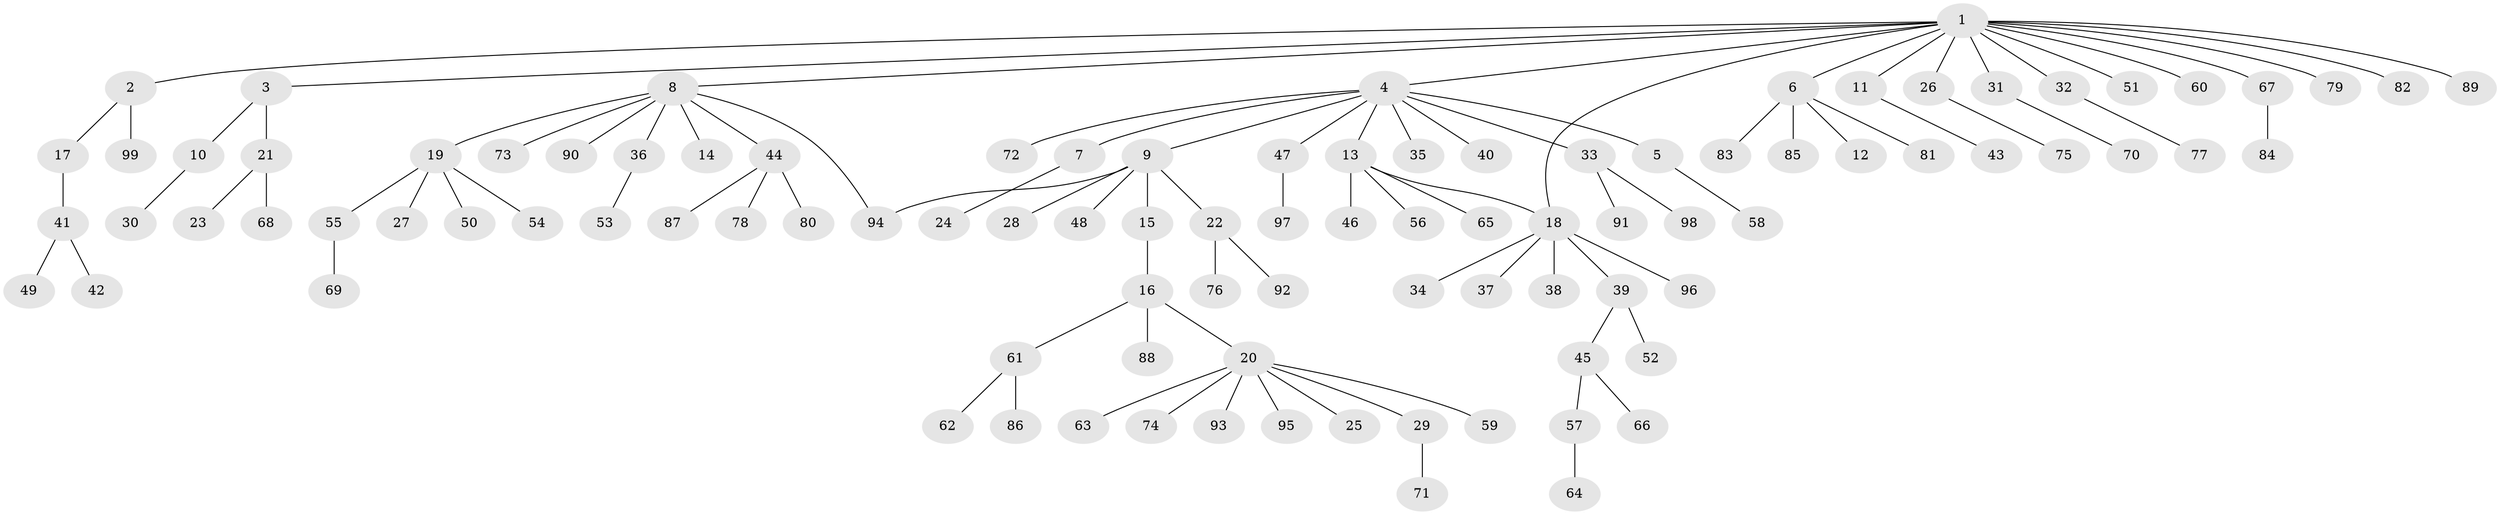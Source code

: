 // Generated by graph-tools (version 1.1) at 2025/47/03/09/25 04:47:05]
// undirected, 99 vertices, 100 edges
graph export_dot {
graph [start="1"]
  node [color=gray90,style=filled];
  1;
  2;
  3;
  4;
  5;
  6;
  7;
  8;
  9;
  10;
  11;
  12;
  13;
  14;
  15;
  16;
  17;
  18;
  19;
  20;
  21;
  22;
  23;
  24;
  25;
  26;
  27;
  28;
  29;
  30;
  31;
  32;
  33;
  34;
  35;
  36;
  37;
  38;
  39;
  40;
  41;
  42;
  43;
  44;
  45;
  46;
  47;
  48;
  49;
  50;
  51;
  52;
  53;
  54;
  55;
  56;
  57;
  58;
  59;
  60;
  61;
  62;
  63;
  64;
  65;
  66;
  67;
  68;
  69;
  70;
  71;
  72;
  73;
  74;
  75;
  76;
  77;
  78;
  79;
  80;
  81;
  82;
  83;
  84;
  85;
  86;
  87;
  88;
  89;
  90;
  91;
  92;
  93;
  94;
  95;
  96;
  97;
  98;
  99;
  1 -- 2;
  1 -- 3;
  1 -- 4;
  1 -- 6;
  1 -- 8;
  1 -- 11;
  1 -- 18;
  1 -- 26;
  1 -- 31;
  1 -- 32;
  1 -- 51;
  1 -- 60;
  1 -- 67;
  1 -- 79;
  1 -- 82;
  1 -- 89;
  2 -- 17;
  2 -- 99;
  3 -- 10;
  3 -- 21;
  4 -- 5;
  4 -- 7;
  4 -- 9;
  4 -- 13;
  4 -- 33;
  4 -- 35;
  4 -- 40;
  4 -- 47;
  4 -- 72;
  5 -- 58;
  6 -- 12;
  6 -- 81;
  6 -- 83;
  6 -- 85;
  7 -- 24;
  8 -- 14;
  8 -- 19;
  8 -- 36;
  8 -- 44;
  8 -- 73;
  8 -- 90;
  8 -- 94;
  9 -- 15;
  9 -- 22;
  9 -- 28;
  9 -- 48;
  9 -- 94;
  10 -- 30;
  11 -- 43;
  13 -- 18;
  13 -- 46;
  13 -- 56;
  13 -- 65;
  15 -- 16;
  16 -- 20;
  16 -- 61;
  16 -- 88;
  17 -- 41;
  18 -- 34;
  18 -- 37;
  18 -- 38;
  18 -- 39;
  18 -- 96;
  19 -- 27;
  19 -- 50;
  19 -- 54;
  19 -- 55;
  20 -- 25;
  20 -- 29;
  20 -- 59;
  20 -- 63;
  20 -- 74;
  20 -- 93;
  20 -- 95;
  21 -- 23;
  21 -- 68;
  22 -- 76;
  22 -- 92;
  26 -- 75;
  29 -- 71;
  31 -- 70;
  32 -- 77;
  33 -- 91;
  33 -- 98;
  36 -- 53;
  39 -- 45;
  39 -- 52;
  41 -- 42;
  41 -- 49;
  44 -- 78;
  44 -- 80;
  44 -- 87;
  45 -- 57;
  45 -- 66;
  47 -- 97;
  55 -- 69;
  57 -- 64;
  61 -- 62;
  61 -- 86;
  67 -- 84;
}
